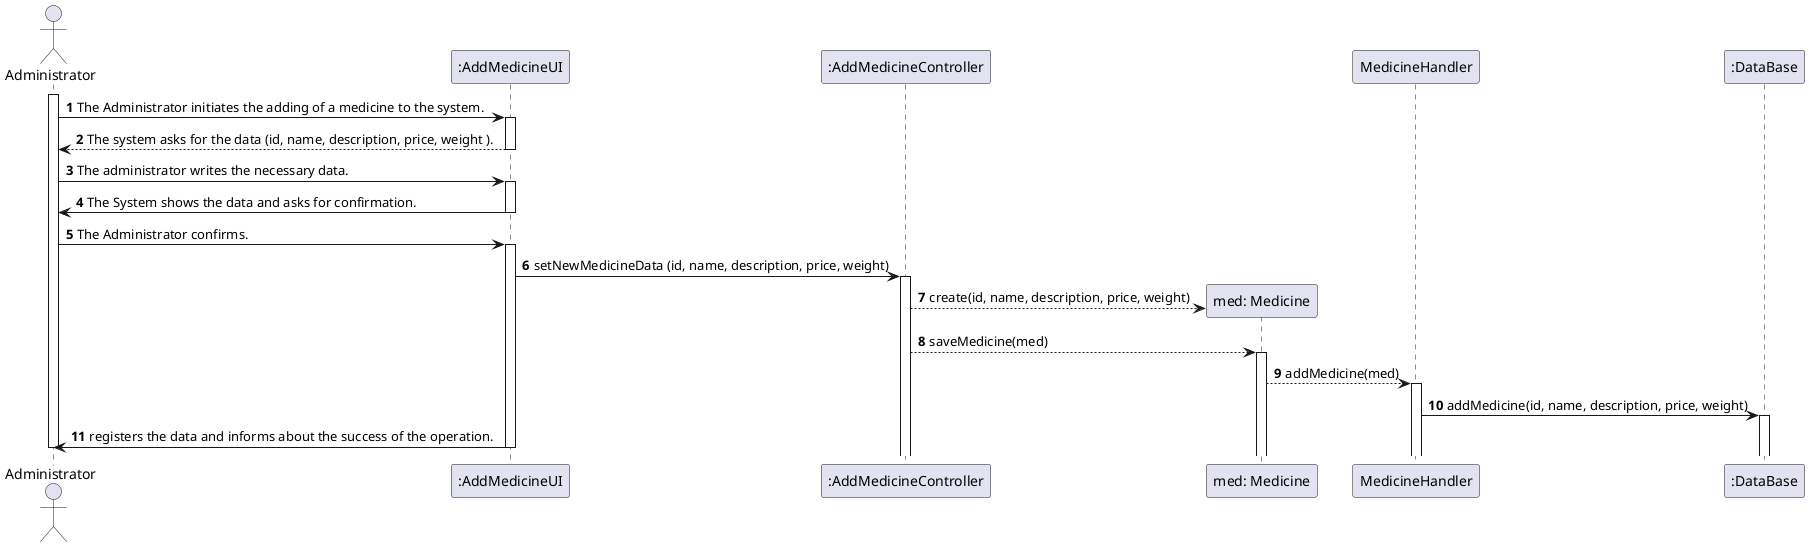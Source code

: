 @startuml
autonumber
'hide footbox
actor "Administrator" as ADM

participant ":AddMedicineUI" as UI
participant ":AddMedicineController" as CTRL
participant "med: Medicine" as MED
participant "MedicineHandler" as HANDLER
participant ":DataBase" as DB


activate ADM
ADM -> UI : The Administrator initiates the adding of a medicine to the system.
activate UI

UI --> ADM : The system asks for the data (id, name, description, price, weight ).

deactivate UI

ADM -> UI : The administrator writes the necessary data.
activate UI

UI -> ADM : The System shows the data and asks for confirmation.
deactivate UI

ADM -> UI : The Administrator confirms.
activate UI

UI -> CTRL : setNewMedicineData (id, name, description, price, weight)
activate CTRL

CTRL --> MED ** : create(id, name, description, price, weight)
CTRL --> MED : saveMedicine(med)
activate MED

MED --> HANDLER: addMedicine(med)
activate HANDLER

HANDLER -> DB : addMedicine(id, name, description, price, weight)
activate DB


UI -> ADM : registers the data and informs about the success of the operation.


deactivate UI
deactivate ADM